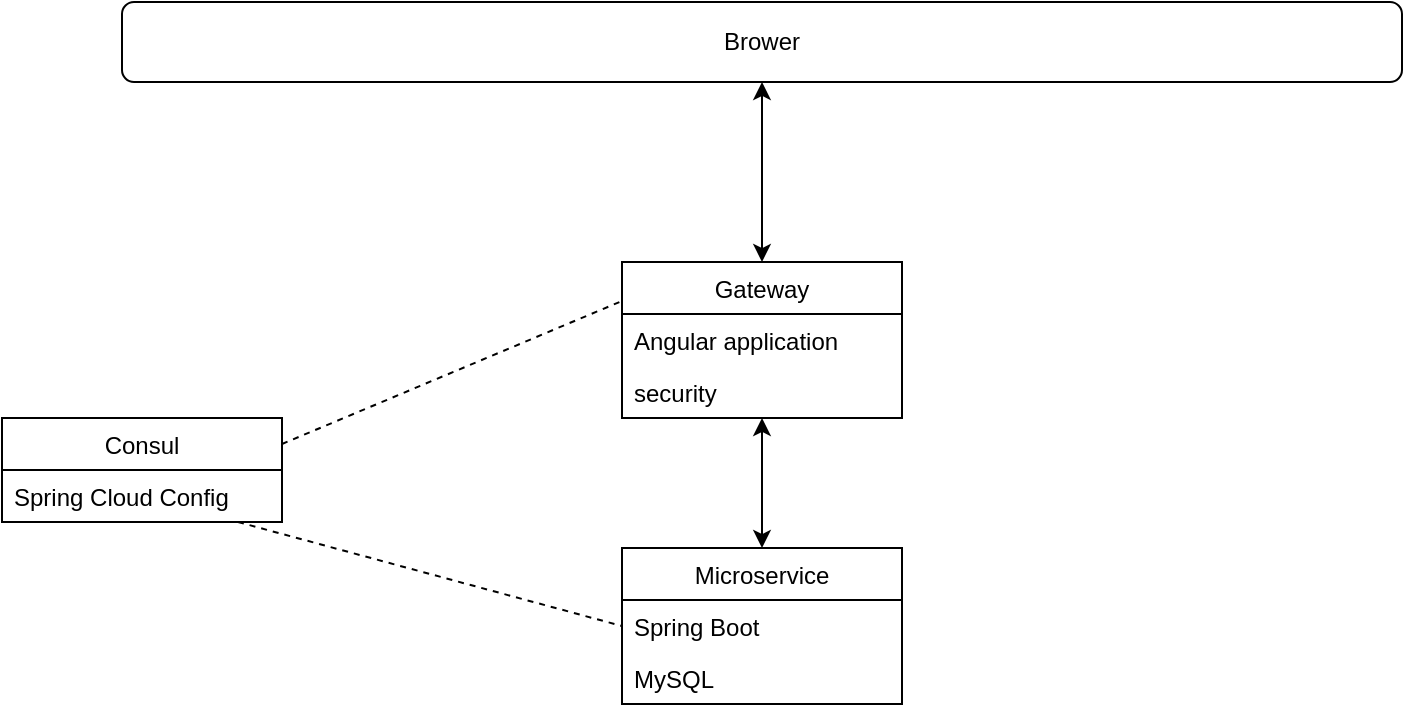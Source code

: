 <mxfile version="13.8.7" type="device"><diagram name="Page-1" id="74e2e168-ea6b-b213-b513-2b3c1d86103e"><mxGraphModel dx="1422" dy="762" grid="1" gridSize="10" guides="1" tooltips="1" connect="1" arrows="1" fold="1" page="1" pageScale="1" pageWidth="1100" pageHeight="850" background="#ffffff" math="0" shadow="0"><root><mxCell id="0"/><mxCell id="1" parent="0"/><mxCell id="NpIzRrQztQi9zXVAxyc2-1" value="Brower" style="rounded=1;whiteSpace=wrap;html=1;" vertex="1" parent="1"><mxGeometry x="240" y="100" width="640" height="40" as="geometry"/></mxCell><mxCell id="NpIzRrQztQi9zXVAxyc2-2" value="Gateway" style="swimlane;fontStyle=0;childLayout=stackLayout;horizontal=1;startSize=26;fillColor=none;horizontalStack=0;resizeParent=1;resizeParentMax=0;resizeLast=0;collapsible=1;marginBottom=0;" vertex="1" parent="1"><mxGeometry x="490" y="230" width="140" height="78" as="geometry"/></mxCell><mxCell id="NpIzRrQztQi9zXVAxyc2-4" value="Angular application" style="text;strokeColor=none;fillColor=none;align=left;verticalAlign=top;spacingLeft=4;spacingRight=4;overflow=hidden;rotatable=0;points=[[0,0.5],[1,0.5]];portConstraint=eastwest;" vertex="1" parent="NpIzRrQztQi9zXVAxyc2-2"><mxGeometry y="26" width="140" height="26" as="geometry"/></mxCell><mxCell id="NpIzRrQztQi9zXVAxyc2-5" value="security" style="text;strokeColor=none;fillColor=none;align=left;verticalAlign=top;spacingLeft=4;spacingRight=4;overflow=hidden;rotatable=0;points=[[0,0.5],[1,0.5]];portConstraint=eastwest;" vertex="1" parent="NpIzRrQztQi9zXVAxyc2-2"><mxGeometry y="52" width="140" height="26" as="geometry"/></mxCell><mxCell id="NpIzRrQztQi9zXVAxyc2-7" value="Microservice" style="swimlane;fontStyle=0;childLayout=stackLayout;horizontal=1;startSize=26;fillColor=none;horizontalStack=0;resizeParent=1;resizeParentMax=0;resizeLast=0;collapsible=1;marginBottom=0;" vertex="1" parent="1"><mxGeometry x="490" y="373" width="140" height="78" as="geometry"/></mxCell><mxCell id="NpIzRrQztQi9zXVAxyc2-9" value="Spring Boot" style="text;strokeColor=none;fillColor=none;align=left;verticalAlign=top;spacingLeft=4;spacingRight=4;overflow=hidden;rotatable=0;points=[[0,0.5],[1,0.5]];portConstraint=eastwest;" vertex="1" parent="NpIzRrQztQi9zXVAxyc2-7"><mxGeometry y="26" width="140" height="26" as="geometry"/></mxCell><mxCell id="NpIzRrQztQi9zXVAxyc2-10" value="MySQL" style="text;strokeColor=none;fillColor=none;align=left;verticalAlign=top;spacingLeft=4;spacingRight=4;overflow=hidden;rotatable=0;points=[[0,0.5],[1,0.5]];portConstraint=eastwest;" vertex="1" parent="NpIzRrQztQi9zXVAxyc2-7"><mxGeometry y="52" width="140" height="26" as="geometry"/></mxCell><mxCell id="NpIzRrQztQi9zXVAxyc2-11" value="Consul" style="swimlane;fontStyle=0;childLayout=stackLayout;horizontal=1;startSize=26;fillColor=none;horizontalStack=0;resizeParent=1;resizeParentMax=0;resizeLast=0;collapsible=1;marginBottom=0;" vertex="1" parent="1"><mxGeometry x="180" y="308" width="140" height="52" as="geometry"/></mxCell><mxCell id="NpIzRrQztQi9zXVAxyc2-13" value="Spring Cloud Config" style="text;strokeColor=none;fillColor=none;align=left;verticalAlign=top;spacingLeft=4;spacingRight=4;overflow=hidden;rotatable=0;points=[[0,0.5],[1,0.5]];portConstraint=eastwest;" vertex="1" parent="NpIzRrQztQi9zXVAxyc2-11"><mxGeometry y="26" width="140" height="26" as="geometry"/></mxCell><mxCell id="NpIzRrQztQi9zXVAxyc2-17" value="" style="endArrow=none;dashed=1;html=1;exitX=1;exitY=0.25;exitDx=0;exitDy=0;entryX=0;entryY=0.25;entryDx=0;entryDy=0;" edge="1" parent="1" source="NpIzRrQztQi9zXVAxyc2-11" target="NpIzRrQztQi9zXVAxyc2-2"><mxGeometry width="50" height="50" relative="1" as="geometry"><mxPoint x="520" y="420" as="sourcePoint"/><mxPoint x="570" y="370" as="targetPoint"/></mxGeometry></mxCell><mxCell id="NpIzRrQztQi9zXVAxyc2-18" value="" style="endArrow=none;dashed=1;html=1;entryX=0;entryY=0.5;entryDx=0;entryDy=0;" edge="1" parent="1" source="NpIzRrQztQi9zXVAxyc2-13" target="NpIzRrQztQi9zXVAxyc2-9"><mxGeometry width="50" height="50" relative="1" as="geometry"><mxPoint x="520" y="420" as="sourcePoint"/><mxPoint x="570" y="370" as="targetPoint"/></mxGeometry></mxCell><mxCell id="NpIzRrQztQi9zXVAxyc2-19" value="" style="endArrow=classic;startArrow=classic;html=1;" edge="1" parent="1" source="NpIzRrQztQi9zXVAxyc2-7" target="NpIzRrQztQi9zXVAxyc2-5"><mxGeometry width="50" height="50" relative="1" as="geometry"><mxPoint x="520" y="420" as="sourcePoint"/><mxPoint x="570" y="370" as="targetPoint"/></mxGeometry></mxCell><mxCell id="NpIzRrQztQi9zXVAxyc2-20" value="" style="endArrow=classic;startArrow=classic;html=1;exitX=0.5;exitY=0;exitDx=0;exitDy=0;entryX=0.5;entryY=1;entryDx=0;entryDy=0;" edge="1" parent="1" source="NpIzRrQztQi9zXVAxyc2-2" target="NpIzRrQztQi9zXVAxyc2-1"><mxGeometry width="50" height="50" relative="1" as="geometry"><mxPoint x="680" y="210" as="sourcePoint"/><mxPoint x="730" y="160" as="targetPoint"/></mxGeometry></mxCell></root></mxGraphModel></diagram></mxfile>